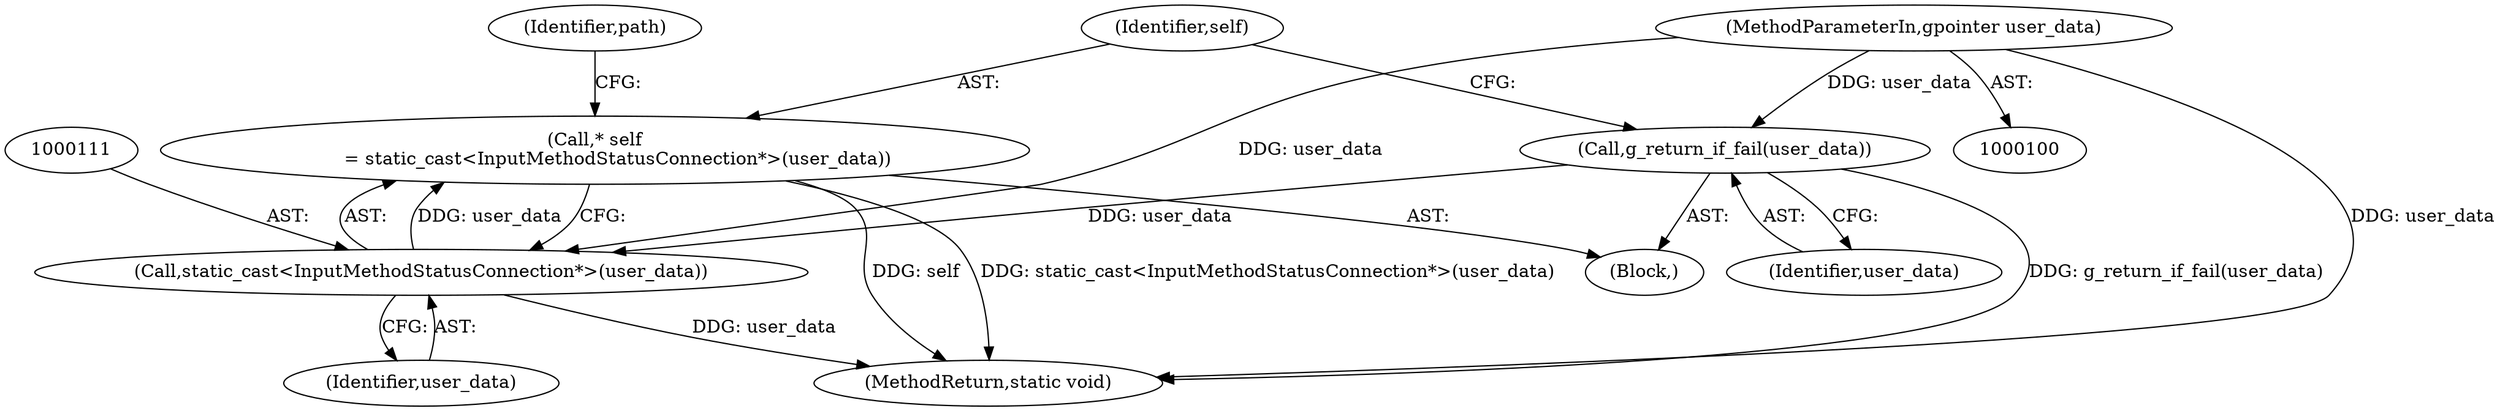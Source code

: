 digraph "1_Chrome_dc7b094a338c6c521f918f478e993f0f74bbea0d_57@pointer" {
"1000108" [label="(Call,* self\n        = static_cast<InputMethodStatusConnection*>(user_data))"];
"1000110" [label="(Call,static_cast<InputMethodStatusConnection*>(user_data))"];
"1000105" [label="(Call,g_return_if_fail(user_data))"];
"1000103" [label="(MethodParameterIn,gpointer user_data)"];
"1000105" [label="(Call,g_return_if_fail(user_data))"];
"1000103" [label="(MethodParameterIn,gpointer user_data)"];
"1000108" [label="(Call,* self\n        = static_cast<InputMethodStatusConnection*>(user_data))"];
"1000110" [label="(Call,static_cast<InputMethodStatusConnection*>(user_data))"];
"1000109" [label="(Identifier,self)"];
"1000104" [label="(Block,)"];
"1000115" [label="(MethodReturn,static void)"];
"1000114" [label="(Identifier,path)"];
"1000112" [label="(Identifier,user_data)"];
"1000106" [label="(Identifier,user_data)"];
"1000108" -> "1000104"  [label="AST: "];
"1000108" -> "1000110"  [label="CFG: "];
"1000109" -> "1000108"  [label="AST: "];
"1000110" -> "1000108"  [label="AST: "];
"1000114" -> "1000108"  [label="CFG: "];
"1000108" -> "1000115"  [label="DDG: self"];
"1000108" -> "1000115"  [label="DDG: static_cast<InputMethodStatusConnection*>(user_data)"];
"1000110" -> "1000108"  [label="DDG: user_data"];
"1000110" -> "1000112"  [label="CFG: "];
"1000111" -> "1000110"  [label="AST: "];
"1000112" -> "1000110"  [label="AST: "];
"1000110" -> "1000115"  [label="DDG: user_data"];
"1000105" -> "1000110"  [label="DDG: user_data"];
"1000103" -> "1000110"  [label="DDG: user_data"];
"1000105" -> "1000104"  [label="AST: "];
"1000105" -> "1000106"  [label="CFG: "];
"1000106" -> "1000105"  [label="AST: "];
"1000109" -> "1000105"  [label="CFG: "];
"1000105" -> "1000115"  [label="DDG: g_return_if_fail(user_data)"];
"1000103" -> "1000105"  [label="DDG: user_data"];
"1000103" -> "1000100"  [label="AST: "];
"1000103" -> "1000115"  [label="DDG: user_data"];
}
